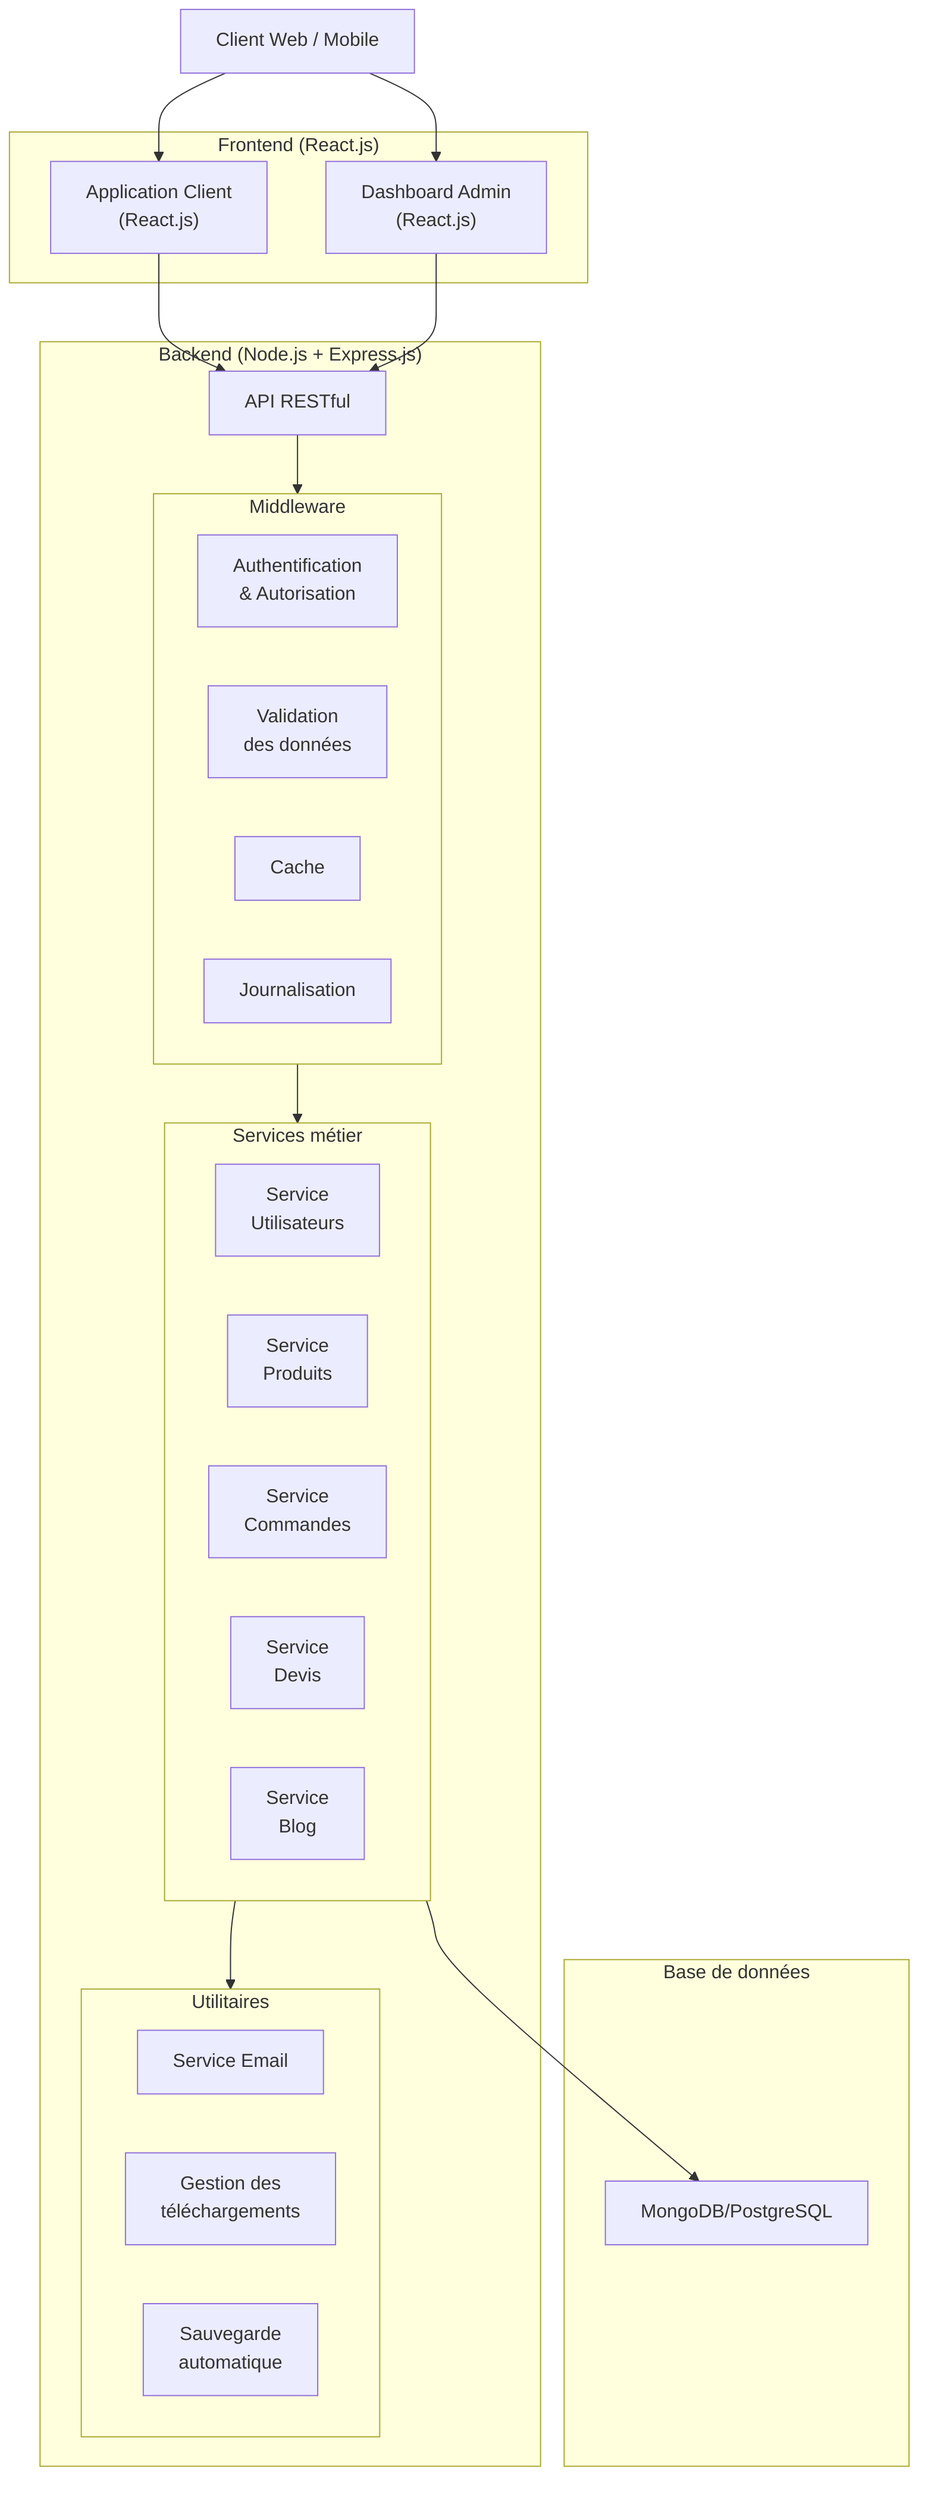 graph TB
    %% Clients
    Client[Client Web / Mobile]
    
    %% Frontend
    subgraph Frontend["Frontend (React.js)"]
        ClientApp["Application Client<br>(React.js)"]
        AdminApp["Dashboard Admin<br>(React.js)"]
    end
    
    %% Backend
    subgraph Backend["Backend (Node.js + Express.js)"]
        API["API RESTful"]
        
        subgraph Middleware["Middleware"]
            Auth["Authentification<br>& Autorisation"]
            Valid["Validation<br>des données"]
            Cache["Cache"]
            Logger["Journalisation"]
        end
        
        subgraph Services["Services métier"]
            UserService["Service<br>Utilisateurs"]
            ProductService["Service<br>Produits"]
            OrderService["Service<br>Commandes"]
            QuoteService["Service<br>Devis"]
            BlogService["Service<br>Blog"]
        end
        
        subgraph Utils["Utilitaires"]
            Email["Service Email"]
            Upload["Gestion des<br>téléchargements"]
            Backup["Sauvegarde<br>automatique"]
        end
    end
    
    %% Base de données
    subgraph Database["Base de données"]
        DB["MongoDB/PostgreSQL"]
    end
    
    %% Connexions
    Client --> ClientApp & AdminApp
    ClientApp & AdminApp --> API
    API --> Middleware
    
    Middleware --> Services
    Services --> Utils
    Services --> DB